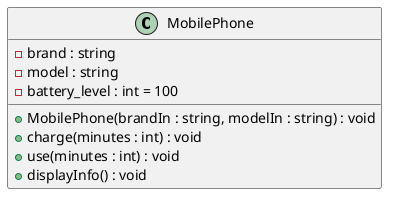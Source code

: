 @startuml
class MobilePhone{
- brand : string
- model : string
- battery_level : int = 100

+ MobilePhone(brandIn : string, modelIn : string) : void
+ charge(minutes : int) : void
+ use(minutes : int) : void
+ displayInfo() : void
}
@enduml